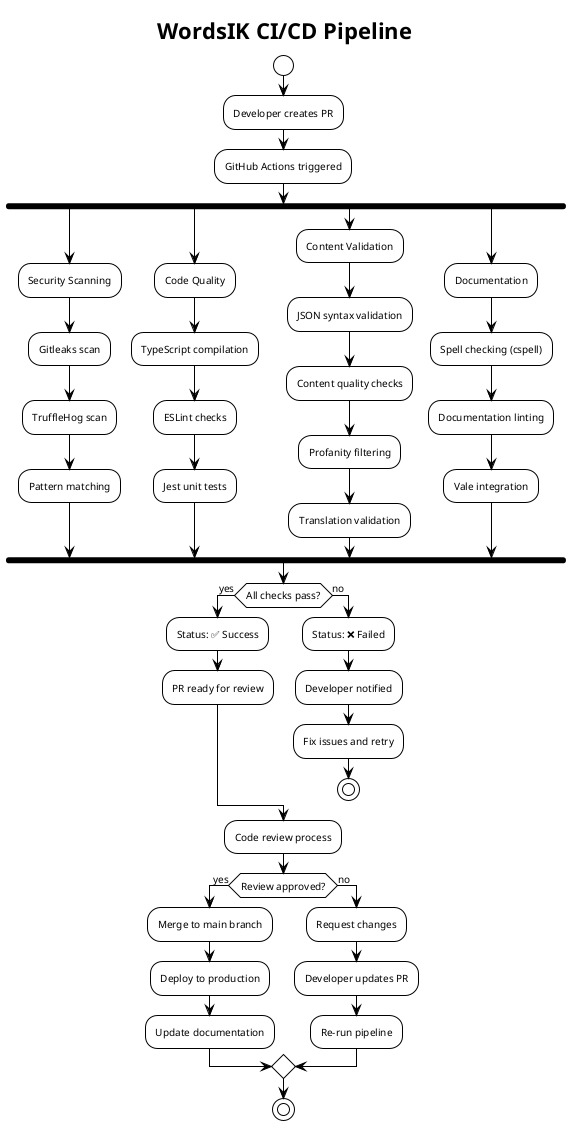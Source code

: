 @startuml WordsIK CI/CD Pipeline

!theme plain
skinparam backgroundColor #FFFFFF
skinparam defaultFontName Arial
skinparam defaultFontSize 10

title WordsIK CI/CD Pipeline

start

:Developer creates PR;

:GitHub Actions triggered;

fork
  :Security Scanning;
  :Gitleaks scan;
  :TruffleHog scan;
  :Pattern matching;
fork again
  :Code Quality;
  :TypeScript compilation;
  :ESLint checks;
  :Jest unit tests;
fork again
  :Content Validation;
  :JSON syntax validation;
  :Content quality checks;
  :Profanity filtering;
  :Translation validation;
fork again
  :Documentation;
  :Spell checking (cspell);
  :Documentation linting;
  :Vale integration;
end fork

if (All checks pass?) then (yes)
  :Status: ✅ Success;
  :PR ready for review;
else (no)
  :Status: ❌ Failed;
  :Developer notified;
  :Fix issues and retry;
  stop
endif

:Code review process;
if (Review approved?) then (yes)
  :Merge to main branch;
  :Deploy to production;
  :Update documentation;
else (no)
  :Request changes;
  :Developer updates PR;
  :Re-run pipeline;
endif

stop

@enduml 